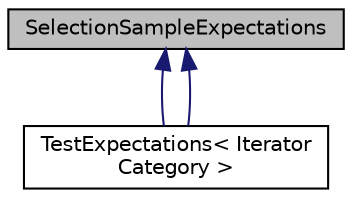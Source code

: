 digraph "SelectionSampleExpectations"
{
  edge [fontname="Helvetica",fontsize="10",labelfontname="Helvetica",labelfontsize="10"];
  node [fontname="Helvetica",fontsize="10",shape=record];
  Node0 [label="SelectionSampleExpectations",height=0.2,width=0.4,color="black", fillcolor="grey75", style="filled", fontcolor="black"];
  Node0 -> Node1 [dir="back",color="midnightblue",fontsize="10",style="solid",fontname="Helvetica"];
  Node1 [label="TestExpectations\< Iterator\lCategory \>",height=0.2,width=0.4,color="black", fillcolor="white", style="filled",URL="$struct_test_expectations.html"];
  Node0 -> Node1 [dir="back",color="midnightblue",fontsize="10",style="solid",fontname="Helvetica"];
}
